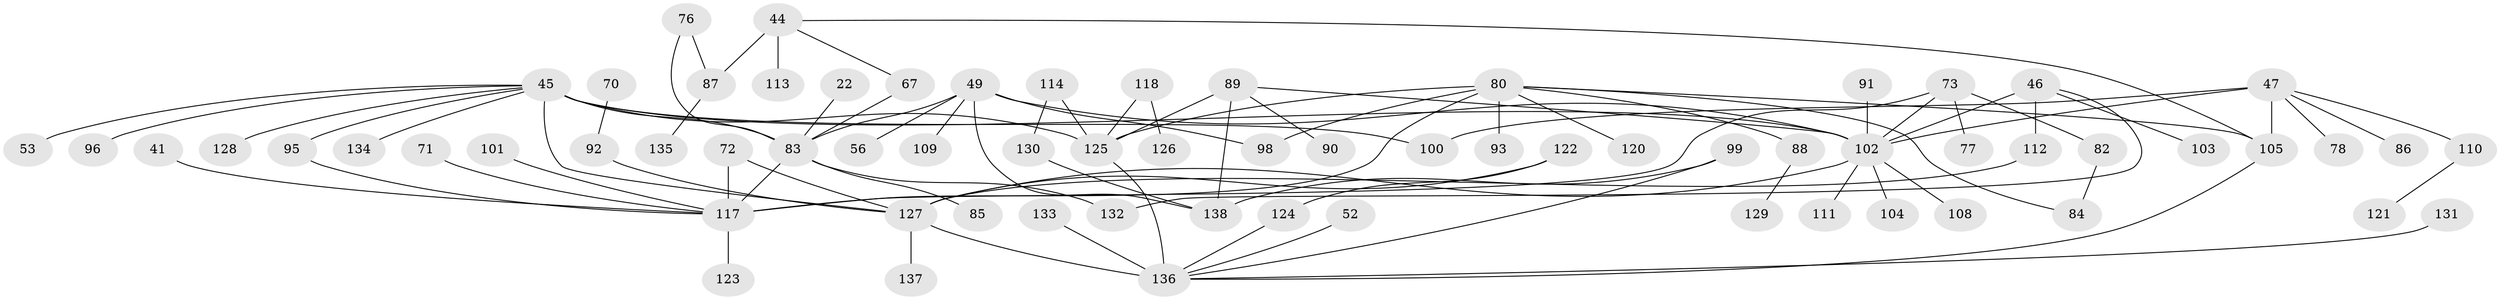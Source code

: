 // original degree distribution, {3: 0.2246376811594203, 6: 0.043478260869565216, 5: 0.057971014492753624, 9: 0.007246376811594203, 2: 0.2971014492753623, 11: 0.007246376811594203, 4: 0.043478260869565216, 1: 0.3115942028985507, 8: 0.007246376811594203}
// Generated by graph-tools (version 1.1) at 2025/41/03/09/25 04:41:08]
// undirected, 69 vertices, 89 edges
graph export_dot {
graph [start="1"]
  node [color=gray90,style=filled];
  22;
  41;
  44;
  45 [super="+16"];
  46;
  47 [super="+20"];
  49 [super="+24"];
  52;
  53;
  56;
  67 [super="+66"];
  70;
  71;
  72 [super="+29"];
  73 [super="+60"];
  76;
  77;
  78;
  80 [super="+54+68"];
  82;
  83 [super="+51+57"];
  84;
  85;
  86;
  87 [super="+50"];
  88;
  89 [super="+62"];
  90;
  91 [super="+19"];
  92 [super="+61"];
  93;
  95 [super="+5"];
  96;
  98;
  99;
  100 [super="+32"];
  101;
  102 [super="+43+9"];
  103;
  104;
  105 [super="+81"];
  108;
  109;
  110;
  111;
  112 [super="+75"];
  113;
  114 [super="+55"];
  117 [super="+11+27"];
  118 [super="+18+106+115"];
  120;
  121;
  122;
  123;
  124 [super="+79+119"];
  125 [super="+7"];
  126;
  127 [super="+42+74"];
  128;
  129;
  130 [super="+107"];
  131 [super="+69"];
  132 [super="+116"];
  133;
  134;
  135 [super="+63"];
  136 [super="+97"];
  137;
  138 [super="+39"];
  22 -- 83;
  41 -- 117;
  44 -- 113;
  44 -- 87 [weight=2];
  44 -- 67;
  44 -- 105;
  45 -- 53;
  45 -- 96;
  45 -- 100;
  45 -- 102 [weight=3];
  45 -- 128;
  45 -- 134;
  45 -- 125 [weight=2];
  45 -- 83 [weight=3];
  45 -- 95;
  45 -- 127;
  46 -- 103;
  46 -- 112 [weight=2];
  46 -- 132;
  46 -- 102;
  47 -- 105;
  47 -- 86;
  47 -- 78;
  47 -- 110;
  47 -- 100;
  47 -- 102 [weight=2];
  49 -- 56;
  49 -- 109;
  49 -- 98;
  49 -- 102;
  49 -- 138;
  49 -- 83 [weight=2];
  52 -- 136;
  67 -- 83;
  70 -- 92;
  71 -- 117;
  72 -- 117;
  72 -- 127;
  73 -- 82;
  73 -- 117;
  73 -- 77;
  73 -- 102;
  76 -- 87;
  76 -- 83;
  80 -- 84;
  80 -- 88;
  80 -- 93;
  80 -- 120;
  80 -- 117;
  80 -- 125 [weight=2];
  80 -- 98;
  80 -- 105;
  82 -- 84;
  83 -- 85;
  83 -- 117 [weight=2];
  83 -- 132;
  87 -- 135;
  88 -- 129;
  89 -- 90;
  89 -- 138;
  89 -- 125;
  89 -- 102;
  91 -- 102;
  92 -- 127;
  95 -- 117;
  99 -- 138;
  99 -- 136;
  101 -- 117;
  102 -- 104;
  102 -- 111;
  102 -- 127 [weight=2];
  102 -- 108;
  105 -- 136;
  110 -- 121;
  112 -- 127;
  114 -- 125;
  114 -- 130;
  117 -- 123;
  118 -- 126;
  118 -- 125;
  122 -- 124;
  122 -- 127;
  124 -- 136;
  125 -- 136 [weight=3];
  127 -- 137;
  127 -- 136 [weight=2];
  130 -- 138;
  131 -- 136;
  133 -- 136;
}
